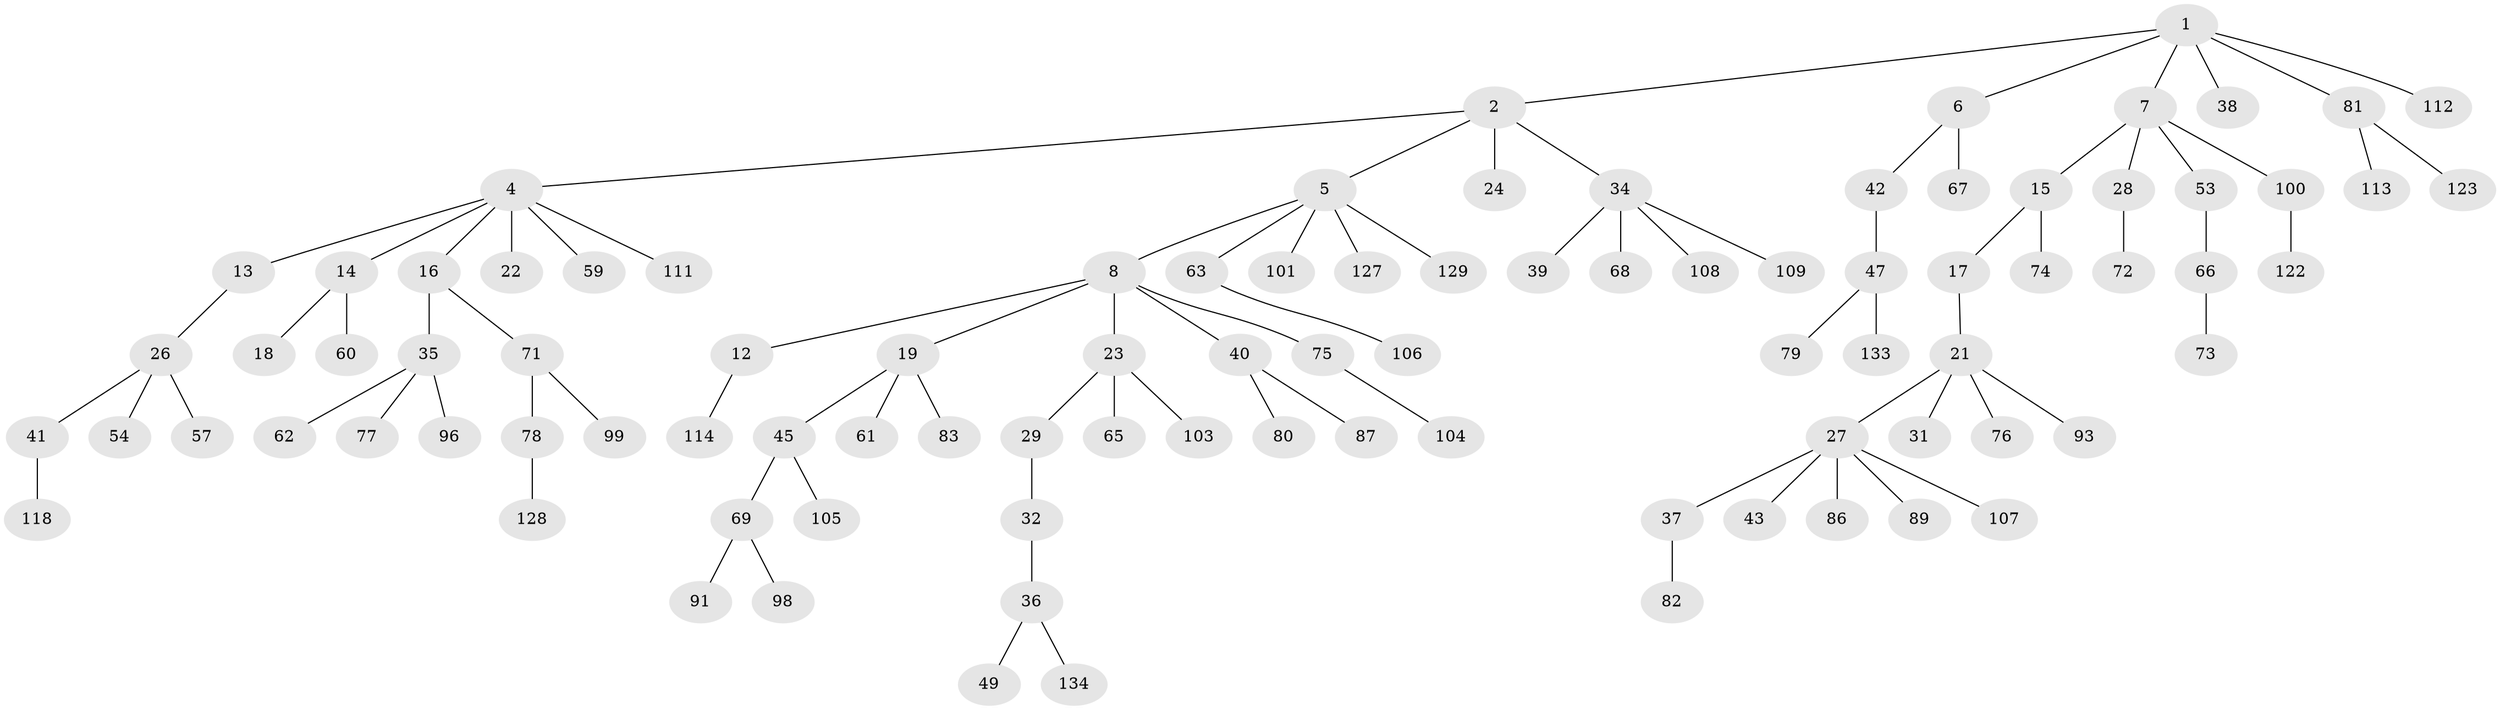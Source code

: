 // Generated by graph-tools (version 1.1) at 2025/52/02/27/25 19:52:10]
// undirected, 93 vertices, 92 edges
graph export_dot {
graph [start="1"]
  node [color=gray90,style=filled];
  1 [super="+3"];
  2 [super="+10"];
  4 [super="+11"];
  5 [super="+44"];
  6 [super="+30"];
  7 [super="+97"];
  8 [super="+9"];
  12 [super="+20"];
  13;
  14 [super="+46"];
  15 [super="+25"];
  16 [super="+88"];
  17;
  18 [super="+70"];
  19 [super="+33"];
  21 [super="+64"];
  22 [super="+95"];
  23 [super="+125"];
  24;
  26 [super="+55"];
  27 [super="+51"];
  28;
  29 [super="+92"];
  31 [super="+102"];
  32 [super="+58"];
  34 [super="+126"];
  35 [super="+48"];
  36 [super="+50"];
  37;
  38;
  39;
  40 [super="+85"];
  41;
  42;
  43 [super="+56"];
  45 [super="+52"];
  47 [super="+110"];
  49;
  53;
  54;
  57 [super="+119"];
  59;
  60;
  61;
  62;
  63 [super="+115"];
  65;
  66 [super="+130"];
  67;
  68;
  69 [super="+116"];
  71;
  72;
  73;
  74 [super="+120"];
  75;
  76;
  77;
  78 [super="+90"];
  79;
  80;
  81 [super="+117"];
  82 [super="+84"];
  83;
  86 [super="+121"];
  87;
  89;
  91 [super="+94"];
  93;
  96;
  98;
  99 [super="+124"];
  100 [super="+132"];
  101;
  103;
  104 [super="+131"];
  105;
  106;
  107;
  108;
  109;
  111;
  112;
  113;
  114;
  118;
  122;
  123;
  127;
  128;
  129;
  133;
  134;
  1 -- 2;
  1 -- 112;
  1 -- 81;
  1 -- 7;
  1 -- 38;
  1 -- 6;
  2 -- 4;
  2 -- 5;
  2 -- 24;
  2 -- 34;
  4 -- 13;
  4 -- 14;
  4 -- 16;
  4 -- 59;
  4 -- 111;
  4 -- 22;
  5 -- 8;
  5 -- 63;
  5 -- 127;
  5 -- 129;
  5 -- 101;
  6 -- 42;
  6 -- 67;
  7 -- 15;
  7 -- 28;
  7 -- 53;
  7 -- 100;
  8 -- 12;
  8 -- 23;
  8 -- 40;
  8 -- 75;
  8 -- 19;
  12 -- 114;
  13 -- 26;
  14 -- 18;
  14 -- 60;
  15 -- 17;
  15 -- 74;
  16 -- 35;
  16 -- 71;
  17 -- 21;
  19 -- 45;
  19 -- 83;
  19 -- 61;
  21 -- 27;
  21 -- 31;
  21 -- 93;
  21 -- 76;
  23 -- 29;
  23 -- 65;
  23 -- 103;
  26 -- 41;
  26 -- 54;
  26 -- 57;
  27 -- 37;
  27 -- 43;
  27 -- 86;
  27 -- 107;
  27 -- 89;
  28 -- 72;
  29 -- 32;
  32 -- 36;
  34 -- 39;
  34 -- 68;
  34 -- 108;
  34 -- 109;
  35 -- 96;
  35 -- 77;
  35 -- 62;
  36 -- 49;
  36 -- 134;
  37 -- 82;
  40 -- 80;
  40 -- 87;
  41 -- 118;
  42 -- 47;
  45 -- 69;
  45 -- 105;
  47 -- 79;
  47 -- 133;
  53 -- 66;
  63 -- 106;
  66 -- 73;
  69 -- 91;
  69 -- 98;
  71 -- 78;
  71 -- 99;
  75 -- 104;
  78 -- 128;
  81 -- 113;
  81 -- 123;
  100 -- 122;
}
